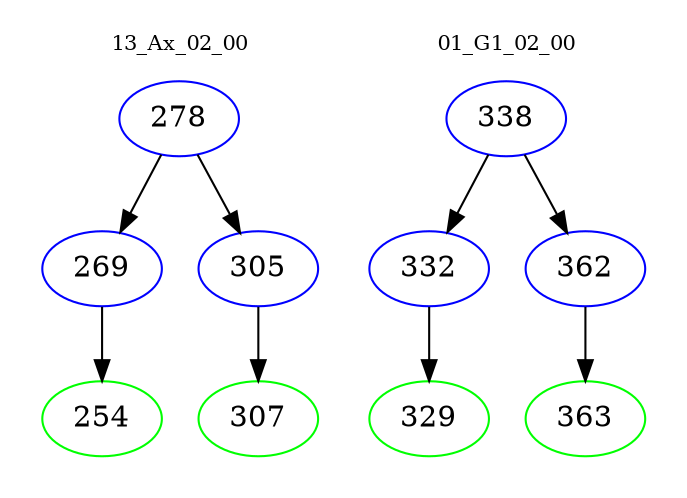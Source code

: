 digraph{
subgraph cluster_0 {
color = white
label = "13_Ax_02_00";
fontsize=10;
T0_278 [label="278", color="blue"]
T0_278 -> T0_269 [color="black"]
T0_269 [label="269", color="blue"]
T0_269 -> T0_254 [color="black"]
T0_254 [label="254", color="green"]
T0_278 -> T0_305 [color="black"]
T0_305 [label="305", color="blue"]
T0_305 -> T0_307 [color="black"]
T0_307 [label="307", color="green"]
}
subgraph cluster_1 {
color = white
label = "01_G1_02_00";
fontsize=10;
T1_338 [label="338", color="blue"]
T1_338 -> T1_332 [color="black"]
T1_332 [label="332", color="blue"]
T1_332 -> T1_329 [color="black"]
T1_329 [label="329", color="green"]
T1_338 -> T1_362 [color="black"]
T1_362 [label="362", color="blue"]
T1_362 -> T1_363 [color="black"]
T1_363 [label="363", color="green"]
}
}
